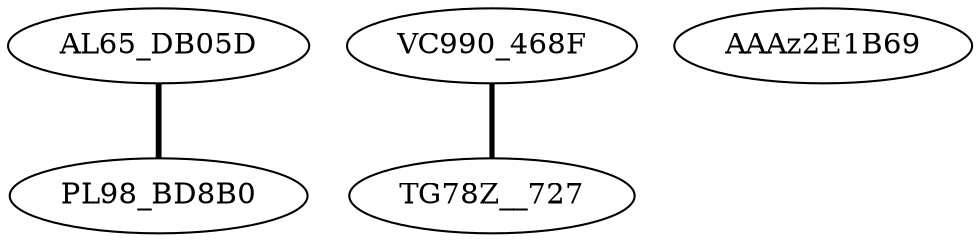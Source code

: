 strict graph  {
"./Cluster_4/AL65_DB05DF0498B59B42A8E493CF3C10C578" [label=AL65_DB05D];
"./Cluster_4/VC990_468FF2C12CFFC7E5B2FE0EE6BB3B239E" [label=VC990_468F];
"./Cluster_4/AAAz2E1B6940985A23E5639450F8391820655" [label=AAAz2E1B69];
"./Cluster_4/PL98_BD8B082B7711BC980252F988BB0CA936" [label=PL98_BD8B0];
"./Cluster_4/TG78Z__727A6800991EEAD454E53E8AF164A99C" [label=TG78Z__727];
"./Cluster_4/AL65_DB05DF0498B59B42A8E493CF3C10C578" -- "./Cluster_4/PL98_BD8B082B7711BC980252F988BB0CA936"  [penwidth="2.7950119576358037"];
"./Cluster_4/VC990_468FF2C12CFFC7E5B2FE0EE6BB3B239E" -- "./Cluster_4/TG78Z__727A6800991EEAD454E53E8AF164A99C"  [penwidth="2.4818481848184817"];
}
